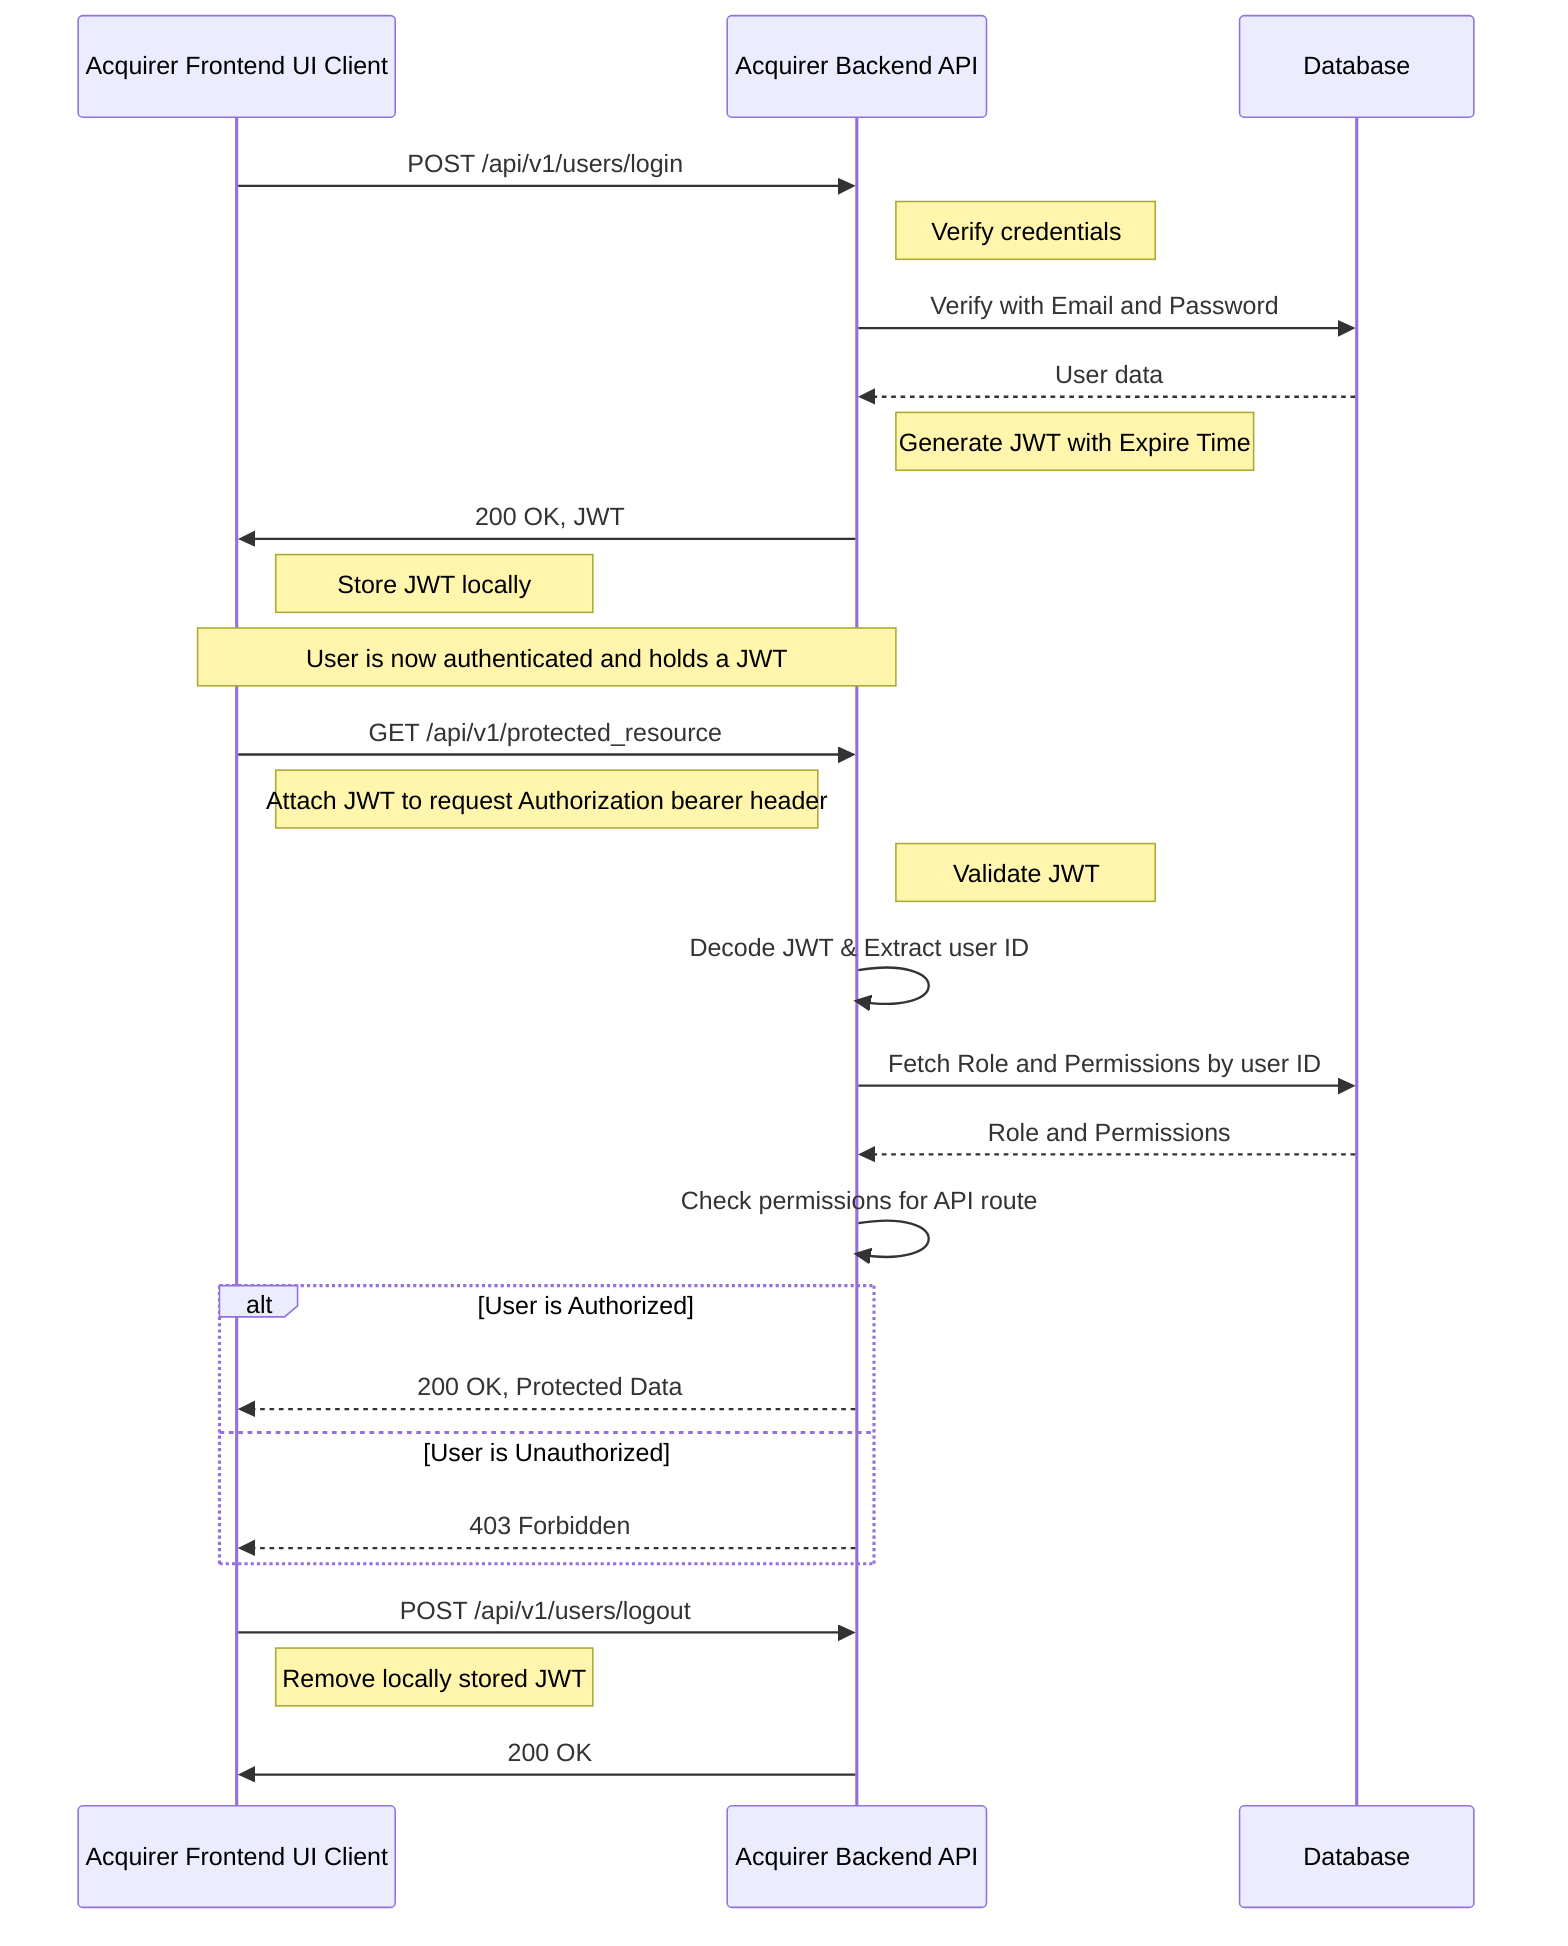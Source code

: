 sequenceDiagram
    participant Client as Acquirer Frontend UI Client
    participant Backend as Acquirer Backend API
    participant DB as Database

    Client->>Backend: POST /api/v1/users/login
    note right of Backend: Verify credentials
    Backend->>DB: Verify with Email and Password
    DB-->>Backend: User data
    note right of Backend: Generate JWT with Expire Time
    Backend->>Client: 200 OK, JWT
    note right of Client: Store JWT locally

    Note over Client,Backend: User is now authenticated and holds a JWT
    Client->>Backend: GET /api/v1/protected_resource
    note right of Client: Attach JWT to request Authorization bearer header
    
    note right of Backend: Validate JWT
    Backend->>Backend: Decode JWT & Extract user ID
    Backend->>DB: Fetch Role and Permissions by user ID
    DB-->>Backend: Role and Permissions
    Backend->>Backend: Check permissions for API route
    alt User is Authorized
        Backend-->>Client: 200 OK, Protected Data
    else User is Unauthorized
        Backend-->>Client: 403 Forbidden
    end

    Client->>Backend: POST /api/v1/users/logout
    note right of Client: Remove locally stored JWT
    Backend->>Client: 200 OK